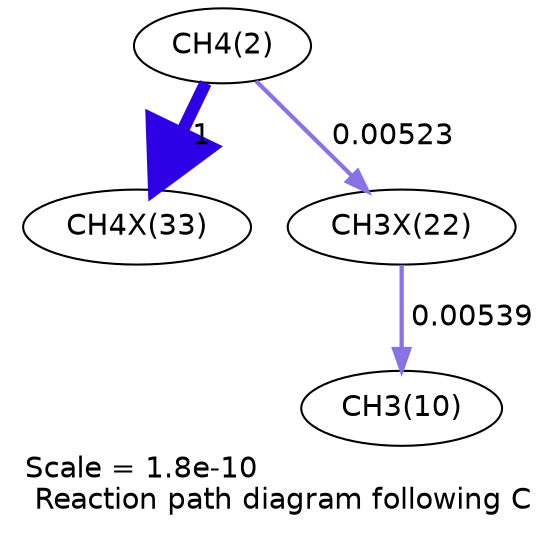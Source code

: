 digraph reaction_paths {
center=1;
s4 -> s38[fontname="Helvetica", penwidth=6, arrowsize=3, color="0.7, 1.5, 0.9"
, label=" 1"];
s4 -> s36[fontname="Helvetica", penwidth=2.03, arrowsize=1.02, color="0.7, 0.505, 0.9"
, label=" 0.00523"];
s36 -> s12[fontname="Helvetica", penwidth=2.06, arrowsize=1.03, color="0.7, 0.505, 0.9"
, label=" 0.00539"];
s4 [ fontname="Helvetica", label="CH4(2)"];
s12 [ fontname="Helvetica", label="CH3(10)"];
s36 [ fontname="Helvetica", label="CH3X(22)"];
s38 [ fontname="Helvetica", label="CH4X(33)"];
 label = "Scale = 1.8e-10\l Reaction path diagram following C";
 fontname = "Helvetica";
}
